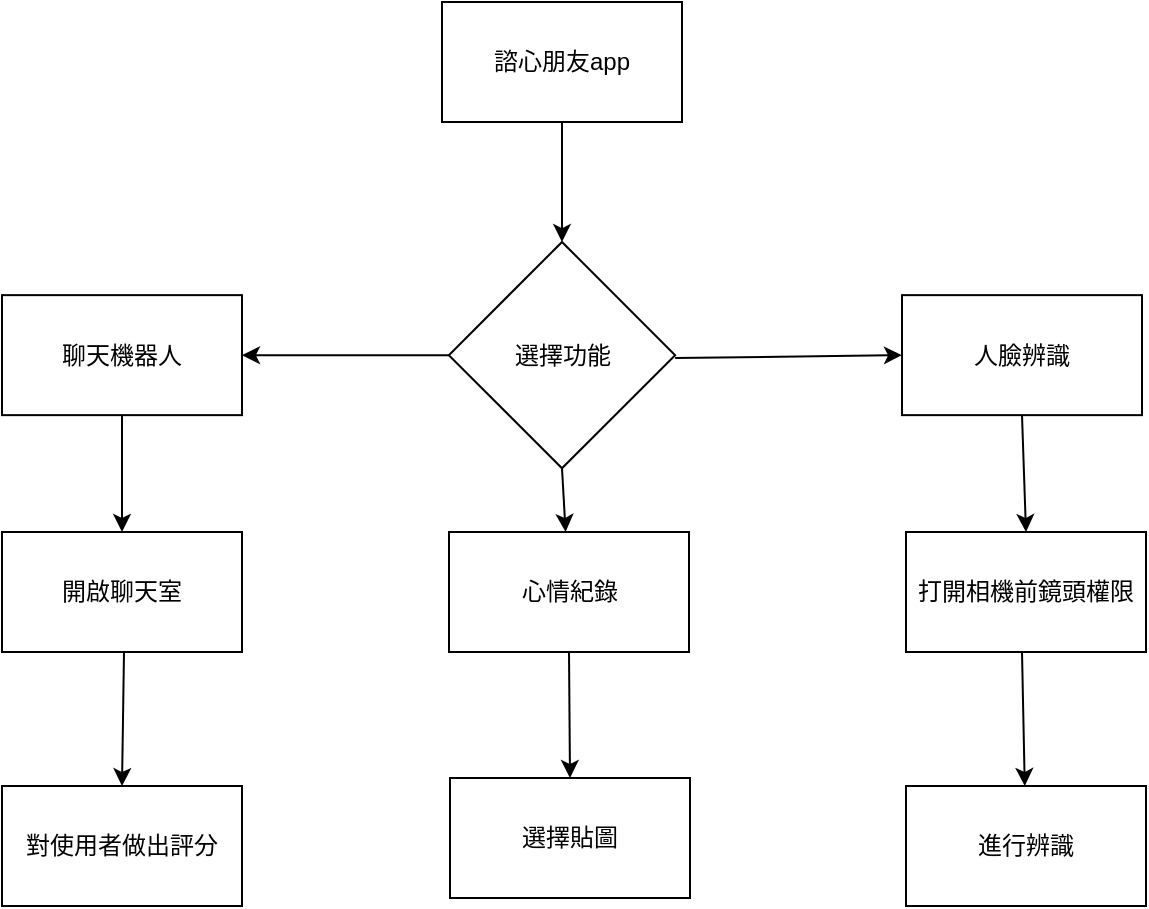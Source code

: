 <mxfile version="14.5.8" type="device"><diagram id="NcVwW4hPPyLS9qtvMXM-" name="Page-1"><mxGraphModel dx="920" dy="528" grid="0" gridSize="10" guides="1" tooltips="1" connect="1" arrows="1" fold="1" page="1" pageScale="1" pageWidth="827" pageHeight="1169" math="0" shadow="0"><root><mxCell id="0"/><mxCell id="1" parent="0"/><mxCell id="Q1rsPDzKJ1deV7O2othS-1" value="諮心朋友app" style="rounded=0;whiteSpace=wrap;html=1;" vertex="1" parent="1"><mxGeometry x="350" y="160" width="120" height="60" as="geometry"/></mxCell><mxCell id="Q1rsPDzKJ1deV7O2othS-4" value="" style="group" vertex="1" connectable="0" parent="1"><mxGeometry x="353.431" y="280.001" width="113.137" height="113.137" as="geometry"/></mxCell><mxCell id="Q1rsPDzKJ1deV7O2othS-2" value="" style="whiteSpace=wrap;html=1;aspect=fixed;rotation=45;" vertex="1" parent="Q1rsPDzKJ1deV7O2othS-4"><mxGeometry x="16.569" y="16.569" width="80" height="80" as="geometry"/></mxCell><mxCell id="Q1rsPDzKJ1deV7O2othS-3" value="選擇功能" style="text;html=1;align=center;verticalAlign=middle;resizable=0;points=[];autosize=1;strokeColor=none;" vertex="1" parent="Q1rsPDzKJ1deV7O2othS-4"><mxGeometry x="26.569" y="46.569" width="60" height="20" as="geometry"/></mxCell><mxCell id="Q1rsPDzKJ1deV7O2othS-5" value="心情紀錄" style="rounded=0;whiteSpace=wrap;html=1;" vertex="1" parent="1"><mxGeometry x="353.5" y="425" width="120" height="60" as="geometry"/></mxCell><mxCell id="Q1rsPDzKJ1deV7O2othS-6" value="聊天機器人" style="rounded=0;whiteSpace=wrap;html=1;" vertex="1" parent="1"><mxGeometry x="130" y="306.57" width="120" height="60" as="geometry"/></mxCell><mxCell id="Q1rsPDzKJ1deV7O2othS-8" value="人臉辨識" style="rounded=0;whiteSpace=wrap;html=1;" vertex="1" parent="1"><mxGeometry x="580" y="306.57" width="120" height="60" as="geometry"/></mxCell><mxCell id="Q1rsPDzKJ1deV7O2othS-9" value="" style="endArrow=classic;html=1;exitX=0.5;exitY=1;exitDx=0;exitDy=0;entryX=0;entryY=0;entryDx=0;entryDy=0;" edge="1" parent="1" source="Q1rsPDzKJ1deV7O2othS-1" target="Q1rsPDzKJ1deV7O2othS-2"><mxGeometry width="50" height="50" relative="1" as="geometry"><mxPoint x="445" y="421" as="sourcePoint"/><mxPoint x="495" y="371" as="targetPoint"/></mxGeometry></mxCell><mxCell id="Q1rsPDzKJ1deV7O2othS-10" value="" style="endArrow=classic;html=1;entryX=0;entryY=0.5;entryDx=0;entryDy=0;" edge="1" parent="1" target="Q1rsPDzKJ1deV7O2othS-8"><mxGeometry width="50" height="50" relative="1" as="geometry"><mxPoint x="466.57" y="338" as="sourcePoint"/><mxPoint x="516.57" y="288" as="targetPoint"/></mxGeometry></mxCell><mxCell id="Q1rsPDzKJ1deV7O2othS-11" value="" style="endArrow=classic;html=1;exitX=0;exitY=1;exitDx=0;exitDy=0;entryX=1;entryY=0.5;entryDx=0;entryDy=0;" edge="1" parent="1" source="Q1rsPDzKJ1deV7O2othS-2" target="Q1rsPDzKJ1deV7O2othS-6"><mxGeometry width="50" height="50" relative="1" as="geometry"><mxPoint x="445" y="421" as="sourcePoint"/><mxPoint x="495" y="371" as="targetPoint"/></mxGeometry></mxCell><mxCell id="Q1rsPDzKJ1deV7O2othS-12" value="" style="endArrow=classic;html=1;exitX=1;exitY=1;exitDx=0;exitDy=0;" edge="1" parent="1" source="Q1rsPDzKJ1deV7O2othS-2" target="Q1rsPDzKJ1deV7O2othS-5"><mxGeometry width="50" height="50" relative="1" as="geometry"><mxPoint x="445" y="421" as="sourcePoint"/><mxPoint x="495" y="371" as="targetPoint"/></mxGeometry></mxCell><mxCell id="Q1rsPDzKJ1deV7O2othS-13" value="打開相機前鏡頭權限" style="rounded=0;whiteSpace=wrap;html=1;" vertex="1" parent="1"><mxGeometry x="582" y="425" width="120" height="60" as="geometry"/></mxCell><mxCell id="Q1rsPDzKJ1deV7O2othS-14" value="開啟聊天室" style="rounded=0;whiteSpace=wrap;html=1;" vertex="1" parent="1"><mxGeometry x="130" y="425" width="120" height="60" as="geometry"/></mxCell><mxCell id="Q1rsPDzKJ1deV7O2othS-15" value="對使用者做出評分" style="rounded=0;whiteSpace=wrap;html=1;" vertex="1" parent="1"><mxGeometry x="130" y="552" width="120" height="60" as="geometry"/></mxCell><mxCell id="Q1rsPDzKJ1deV7O2othS-16" value="進行辨識" style="rounded=0;whiteSpace=wrap;html=1;" vertex="1" parent="1"><mxGeometry x="582" y="552" width="120" height="60" as="geometry"/></mxCell><mxCell id="Q1rsPDzKJ1deV7O2othS-17" value="選擇貼圖" style="rounded=0;whiteSpace=wrap;html=1;" vertex="1" parent="1"><mxGeometry x="354" y="548" width="120" height="60" as="geometry"/></mxCell><mxCell id="Q1rsPDzKJ1deV7O2othS-19" value="" style="endArrow=classic;html=1;exitX=0.5;exitY=1;exitDx=0;exitDy=0;entryX=0.5;entryY=0;entryDx=0;entryDy=0;" edge="1" parent="1" source="Q1rsPDzKJ1deV7O2othS-5" target="Q1rsPDzKJ1deV7O2othS-17"><mxGeometry width="50" height="50" relative="1" as="geometry"><mxPoint x="445" y="497" as="sourcePoint"/><mxPoint x="495" y="447" as="targetPoint"/></mxGeometry></mxCell><mxCell id="Q1rsPDzKJ1deV7O2othS-20" value="" style="endArrow=classic;html=1;" edge="1" parent="1" target="Q1rsPDzKJ1deV7O2othS-16"><mxGeometry width="50" height="50" relative="1" as="geometry"><mxPoint x="640" y="485" as="sourcePoint"/><mxPoint x="690" y="435" as="targetPoint"/></mxGeometry></mxCell><mxCell id="Q1rsPDzKJ1deV7O2othS-21" value="" style="endArrow=classic;html=1;entryX=0.5;entryY=0;entryDx=0;entryDy=0;exitX=0.5;exitY=1;exitDx=0;exitDy=0;" edge="1" parent="1" source="Q1rsPDzKJ1deV7O2othS-8" target="Q1rsPDzKJ1deV7O2othS-13"><mxGeometry width="50" height="50" relative="1" as="geometry"><mxPoint x="612" y="416.57" as="sourcePoint"/><mxPoint x="662" y="366.57" as="targetPoint"/></mxGeometry></mxCell><mxCell id="Q1rsPDzKJ1deV7O2othS-22" value="" style="endArrow=classic;html=1;entryX=0.5;entryY=0;entryDx=0;entryDy=0;" edge="1" parent="1" target="Q1rsPDzKJ1deV7O2othS-15"><mxGeometry width="50" height="50" relative="1" as="geometry"><mxPoint x="191" y="485" as="sourcePoint"/><mxPoint x="241" y="435" as="targetPoint"/></mxGeometry></mxCell><mxCell id="Q1rsPDzKJ1deV7O2othS-23" value="" style="endArrow=classic;html=1;entryX=0.5;entryY=0;entryDx=0;entryDy=0;exitX=0.5;exitY=1;exitDx=0;exitDy=0;" edge="1" parent="1" source="Q1rsPDzKJ1deV7O2othS-6" target="Q1rsPDzKJ1deV7O2othS-14"><mxGeometry width="50" height="50" relative="1" as="geometry"><mxPoint x="188" y="366.57" as="sourcePoint"/><mxPoint x="238" y="316.57" as="targetPoint"/></mxGeometry></mxCell></root></mxGraphModel></diagram></mxfile>